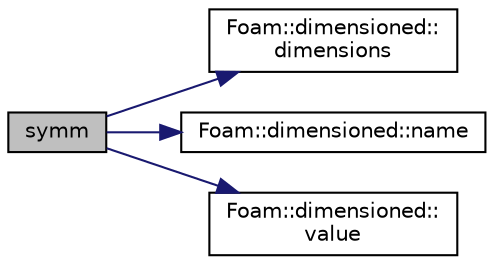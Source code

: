 digraph "symm"
{
  bgcolor="transparent";
  edge [fontname="Helvetica",fontsize="10",labelfontname="Helvetica",labelfontsize="10"];
  node [fontname="Helvetica",fontsize="10",shape=record];
  rankdir="LR";
  Node44625 [label="symm",height=0.2,width=0.4,color="black", fillcolor="grey75", style="filled", fontcolor="black"];
  Node44625 -> Node44626 [color="midnightblue",fontsize="10",style="solid",fontname="Helvetica"];
  Node44626 [label="Foam::dimensioned::\ldimensions",height=0.2,width=0.4,color="black",URL="$a27473.html#a512673c2674ca2d38885f1bb5f6994fb",tooltip="Return const reference to dimensions. "];
  Node44625 -> Node44627 [color="midnightblue",fontsize="10",style="solid",fontname="Helvetica"];
  Node44627 [label="Foam::dimensioned::name",height=0.2,width=0.4,color="black",URL="$a27473.html#ade4113569ef0db70665fded275a5e38e",tooltip="Return const reference to name. "];
  Node44625 -> Node44628 [color="midnightblue",fontsize="10",style="solid",fontname="Helvetica"];
  Node44628 [label="Foam::dimensioned::\lvalue",height=0.2,width=0.4,color="black",URL="$a27473.html#a7948200a26c85fc3a83ffa510a91d668",tooltip="Return const reference to value. "];
}
